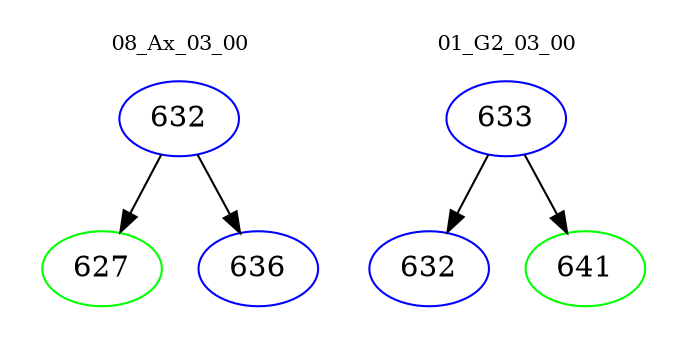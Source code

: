 digraph{
subgraph cluster_0 {
color = white
label = "08_Ax_03_00";
fontsize=10;
T0_632 [label="632", color="blue"]
T0_632 -> T0_627 [color="black"]
T0_627 [label="627", color="green"]
T0_632 -> T0_636 [color="black"]
T0_636 [label="636", color="blue"]
}
subgraph cluster_1 {
color = white
label = "01_G2_03_00";
fontsize=10;
T1_633 [label="633", color="blue"]
T1_633 -> T1_632 [color="black"]
T1_632 [label="632", color="blue"]
T1_633 -> T1_641 [color="black"]
T1_641 [label="641", color="green"]
}
}
